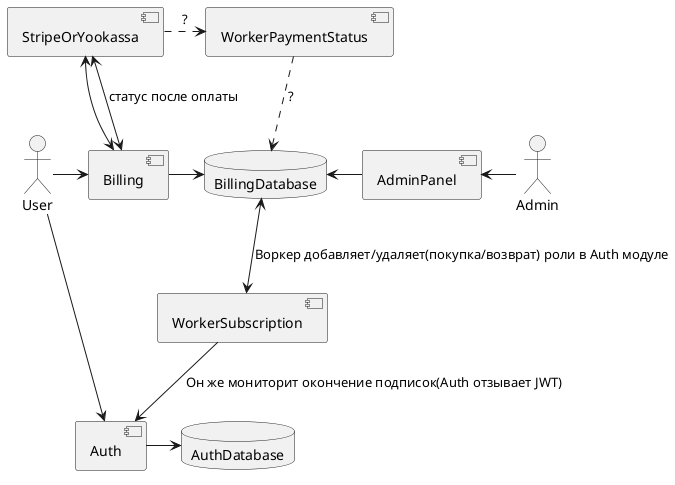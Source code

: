 @startuml as is

skinparam componentStyle uml2
actor Admin
actor User
database AuthDatabase
database BillingDatabase
component StripeOrYookassa
component Auth
component AdminPanel
component Billing
component WorkerSubscription
component WorkerPaymentStatus


User -down-> Auth
Auth -right-> AuthDatabase
User -right-> Billing
' Billing -down-> AuthDatabase
Billing -right-> BillingDatabase
Billing <-up-> StripeOrYookassa
Billing <-up-> StripeOrYookassa : статус после оплаты
StripeOrYookassa .right.> WorkerPaymentStatus : ?
WorkerPaymentStatus .down.> BillingDatabase : ?
BillingDatabase <--> WorkerSubscription : Воркер добавляет/удаляет(покупка/возврат) роли в Auth модуле
WorkerSubscription --> Auth : Он же мониторит окончение подписок(Auth отзывает JWT)
Admin -left-> AdminPanel
AdminPanel -left-> BillingDatabase


@enduml